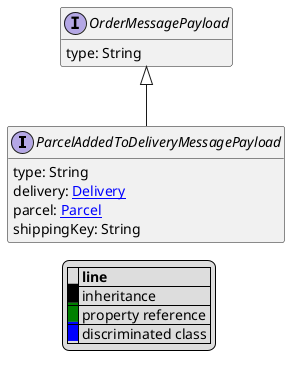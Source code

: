 @startuml

hide empty fields
hide empty methods
legend
|= |= line |
|<back:black>   </back>| inheritance |
|<back:green>   </back>| property reference |
|<back:blue>   </back>| discriminated class |
endlegend
interface ParcelAddedToDeliveryMessagePayload [[ParcelAddedToDeliveryMessagePayload.svg]] extends OrderMessagePayload {
    type: String
    delivery: [[Delivery.svg Delivery]]
    parcel: [[Parcel.svg Parcel]]
    shippingKey: String
}
interface OrderMessagePayload [[OrderMessagePayload.svg]]  {
    type: String
}





@enduml
